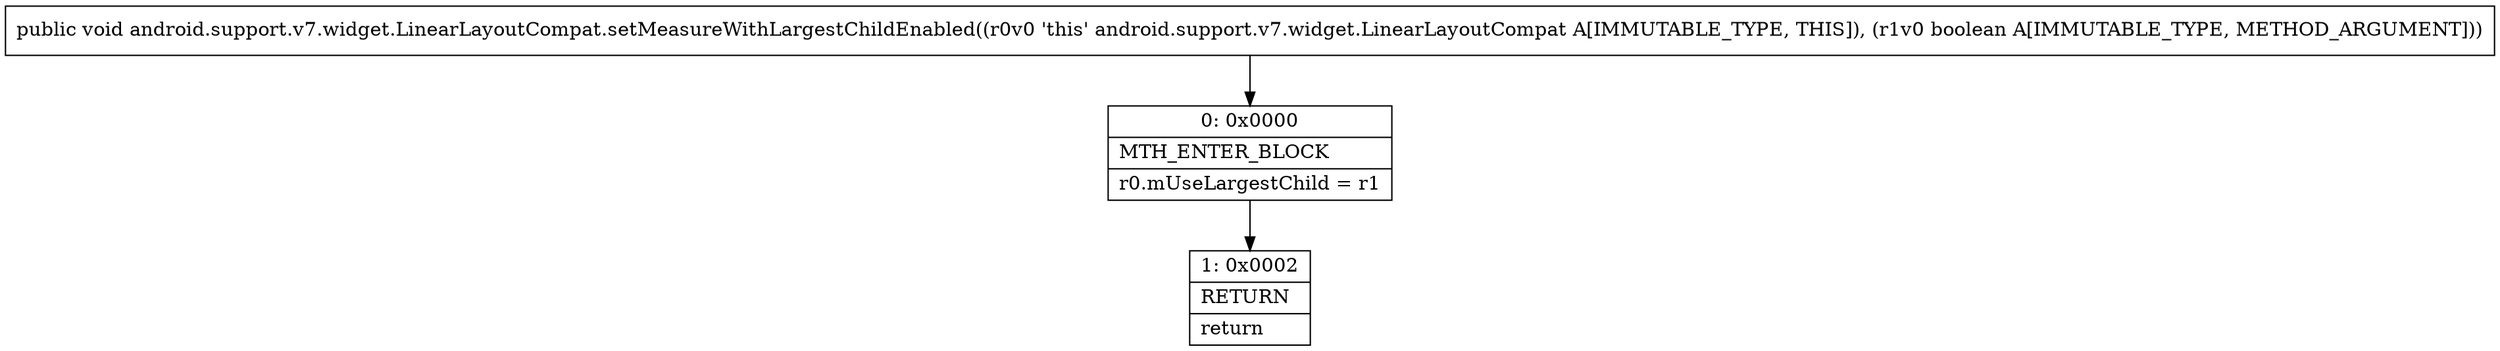 digraph "CFG forandroid.support.v7.widget.LinearLayoutCompat.setMeasureWithLargestChildEnabled(Z)V" {
Node_0 [shape=record,label="{0\:\ 0x0000|MTH_ENTER_BLOCK\l|r0.mUseLargestChild = r1\l}"];
Node_1 [shape=record,label="{1\:\ 0x0002|RETURN\l|return\l}"];
MethodNode[shape=record,label="{public void android.support.v7.widget.LinearLayoutCompat.setMeasureWithLargestChildEnabled((r0v0 'this' android.support.v7.widget.LinearLayoutCompat A[IMMUTABLE_TYPE, THIS]), (r1v0 boolean A[IMMUTABLE_TYPE, METHOD_ARGUMENT])) }"];
MethodNode -> Node_0;
Node_0 -> Node_1;
}

